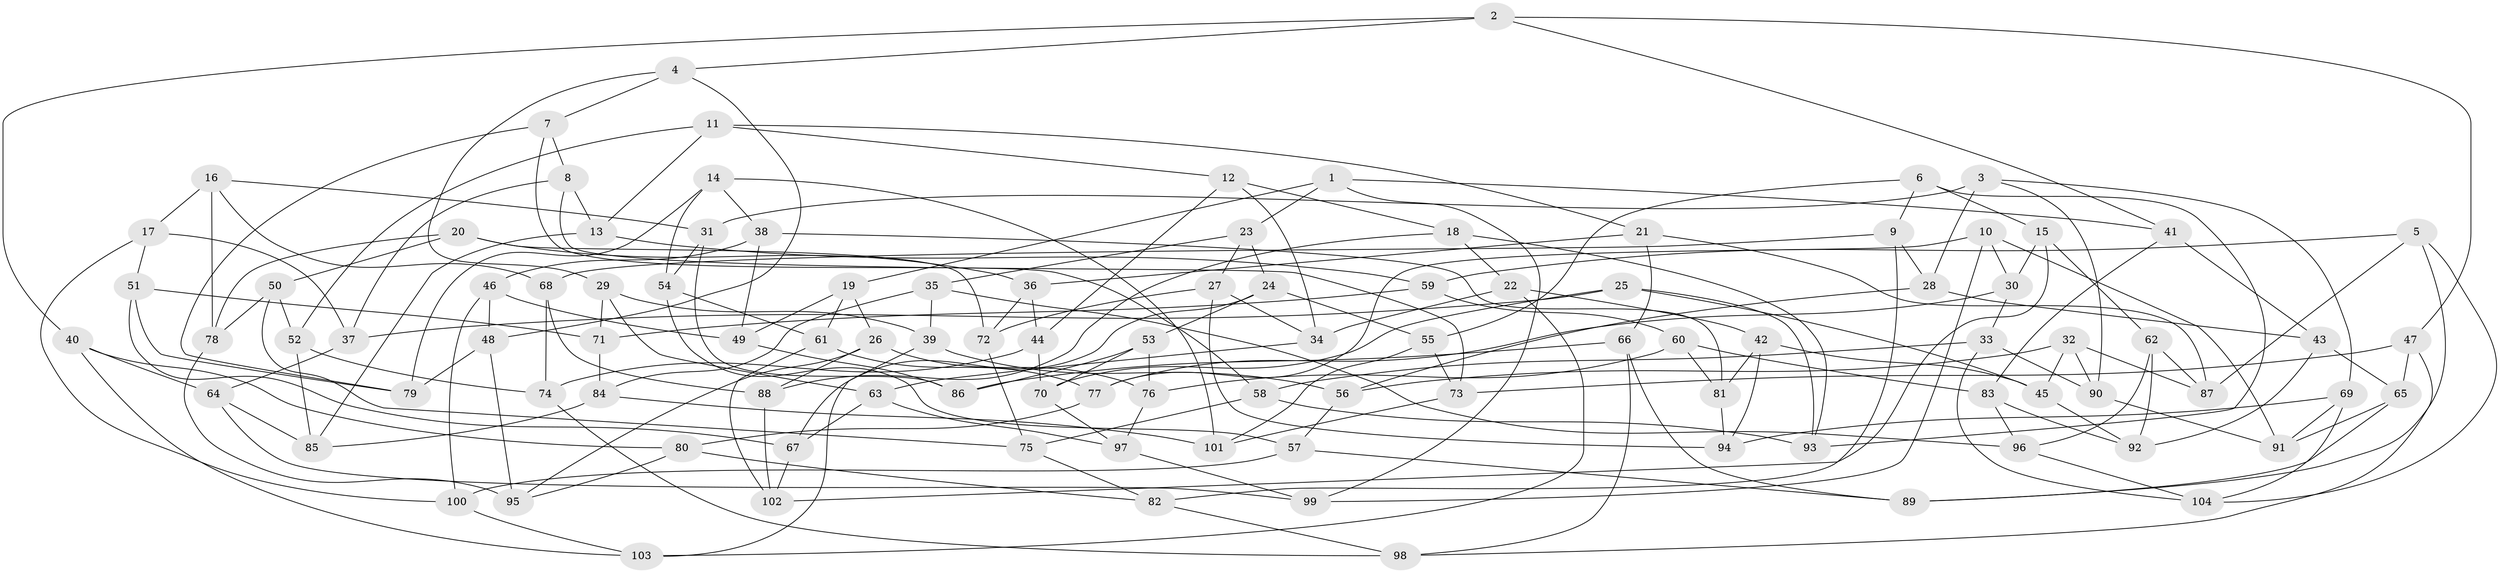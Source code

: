 // coarse degree distribution, {6: 0.3888888888888889, 5: 0.05555555555555555, 4: 0.5555555555555556}
// Generated by graph-tools (version 1.1) at 2025/52/02/27/25 19:52:28]
// undirected, 104 vertices, 208 edges
graph export_dot {
graph [start="1"]
  node [color=gray90,style=filled];
  1;
  2;
  3;
  4;
  5;
  6;
  7;
  8;
  9;
  10;
  11;
  12;
  13;
  14;
  15;
  16;
  17;
  18;
  19;
  20;
  21;
  22;
  23;
  24;
  25;
  26;
  27;
  28;
  29;
  30;
  31;
  32;
  33;
  34;
  35;
  36;
  37;
  38;
  39;
  40;
  41;
  42;
  43;
  44;
  45;
  46;
  47;
  48;
  49;
  50;
  51;
  52;
  53;
  54;
  55;
  56;
  57;
  58;
  59;
  60;
  61;
  62;
  63;
  64;
  65;
  66;
  67;
  68;
  69;
  70;
  71;
  72;
  73;
  74;
  75;
  76;
  77;
  78;
  79;
  80;
  81;
  82;
  83;
  84;
  85;
  86;
  87;
  88;
  89;
  90;
  91;
  92;
  93;
  94;
  95;
  96;
  97;
  98;
  99;
  100;
  101;
  102;
  103;
  104;
  1 -- 19;
  1 -- 99;
  1 -- 41;
  1 -- 23;
  2 -- 47;
  2 -- 41;
  2 -- 40;
  2 -- 4;
  3 -- 69;
  3 -- 28;
  3 -- 90;
  3 -- 31;
  4 -- 48;
  4 -- 29;
  4 -- 7;
  5 -- 104;
  5 -- 89;
  5 -- 87;
  5 -- 59;
  6 -- 15;
  6 -- 55;
  6 -- 93;
  6 -- 9;
  7 -- 8;
  7 -- 58;
  7 -- 79;
  8 -- 73;
  8 -- 13;
  8 -- 37;
  9 -- 68;
  9 -- 82;
  9 -- 28;
  10 -- 99;
  10 -- 91;
  10 -- 77;
  10 -- 30;
  11 -- 21;
  11 -- 13;
  11 -- 12;
  11 -- 52;
  12 -- 18;
  12 -- 34;
  12 -- 44;
  13 -- 85;
  13 -- 59;
  14 -- 38;
  14 -- 79;
  14 -- 54;
  14 -- 101;
  15 -- 62;
  15 -- 30;
  15 -- 102;
  16 -- 68;
  16 -- 78;
  16 -- 17;
  16 -- 31;
  17 -- 51;
  17 -- 100;
  17 -- 37;
  18 -- 22;
  18 -- 93;
  18 -- 88;
  19 -- 61;
  19 -- 26;
  19 -- 49;
  20 -- 78;
  20 -- 50;
  20 -- 36;
  20 -- 72;
  21 -- 36;
  21 -- 66;
  21 -- 87;
  22 -- 34;
  22 -- 103;
  22 -- 42;
  23 -- 27;
  23 -- 24;
  23 -- 35;
  24 -- 55;
  24 -- 67;
  24 -- 53;
  25 -- 45;
  25 -- 70;
  25 -- 93;
  25 -- 37;
  26 -- 88;
  26 -- 95;
  26 -- 76;
  27 -- 34;
  27 -- 94;
  27 -- 72;
  28 -- 56;
  28 -- 43;
  29 -- 39;
  29 -- 63;
  29 -- 71;
  30 -- 77;
  30 -- 33;
  31 -- 86;
  31 -- 54;
  32 -- 56;
  32 -- 90;
  32 -- 87;
  32 -- 45;
  33 -- 58;
  33 -- 104;
  33 -- 90;
  34 -- 63;
  35 -- 96;
  35 -- 39;
  35 -- 84;
  36 -- 72;
  36 -- 44;
  37 -- 64;
  38 -- 81;
  38 -- 46;
  38 -- 49;
  39 -- 56;
  39 -- 103;
  40 -- 80;
  40 -- 103;
  40 -- 64;
  41 -- 43;
  41 -- 83;
  42 -- 81;
  42 -- 94;
  42 -- 45;
  43 -- 92;
  43 -- 65;
  44 -- 70;
  44 -- 74;
  45 -- 92;
  46 -- 48;
  46 -- 49;
  46 -- 100;
  47 -- 65;
  47 -- 73;
  47 -- 98;
  48 -- 79;
  48 -- 95;
  49 -- 86;
  50 -- 75;
  50 -- 78;
  50 -- 52;
  51 -- 71;
  51 -- 67;
  51 -- 79;
  52 -- 74;
  52 -- 85;
  53 -- 76;
  53 -- 70;
  53 -- 86;
  54 -- 61;
  54 -- 57;
  55 -- 101;
  55 -- 73;
  56 -- 57;
  57 -- 100;
  57 -- 89;
  58 -- 93;
  58 -- 75;
  59 -- 60;
  59 -- 71;
  60 -- 76;
  60 -- 83;
  60 -- 81;
  61 -- 77;
  61 -- 102;
  62 -- 96;
  62 -- 87;
  62 -- 92;
  63 -- 67;
  63 -- 97;
  64 -- 85;
  64 -- 99;
  65 -- 89;
  65 -- 91;
  66 -- 98;
  66 -- 89;
  66 -- 86;
  67 -- 102;
  68 -- 74;
  68 -- 88;
  69 -- 104;
  69 -- 94;
  69 -- 91;
  70 -- 97;
  71 -- 84;
  72 -- 75;
  73 -- 101;
  74 -- 98;
  75 -- 82;
  76 -- 97;
  77 -- 80;
  78 -- 95;
  80 -- 95;
  80 -- 82;
  81 -- 94;
  82 -- 98;
  83 -- 96;
  83 -- 92;
  84 -- 85;
  84 -- 101;
  88 -- 102;
  90 -- 91;
  96 -- 104;
  97 -- 99;
  100 -- 103;
}
